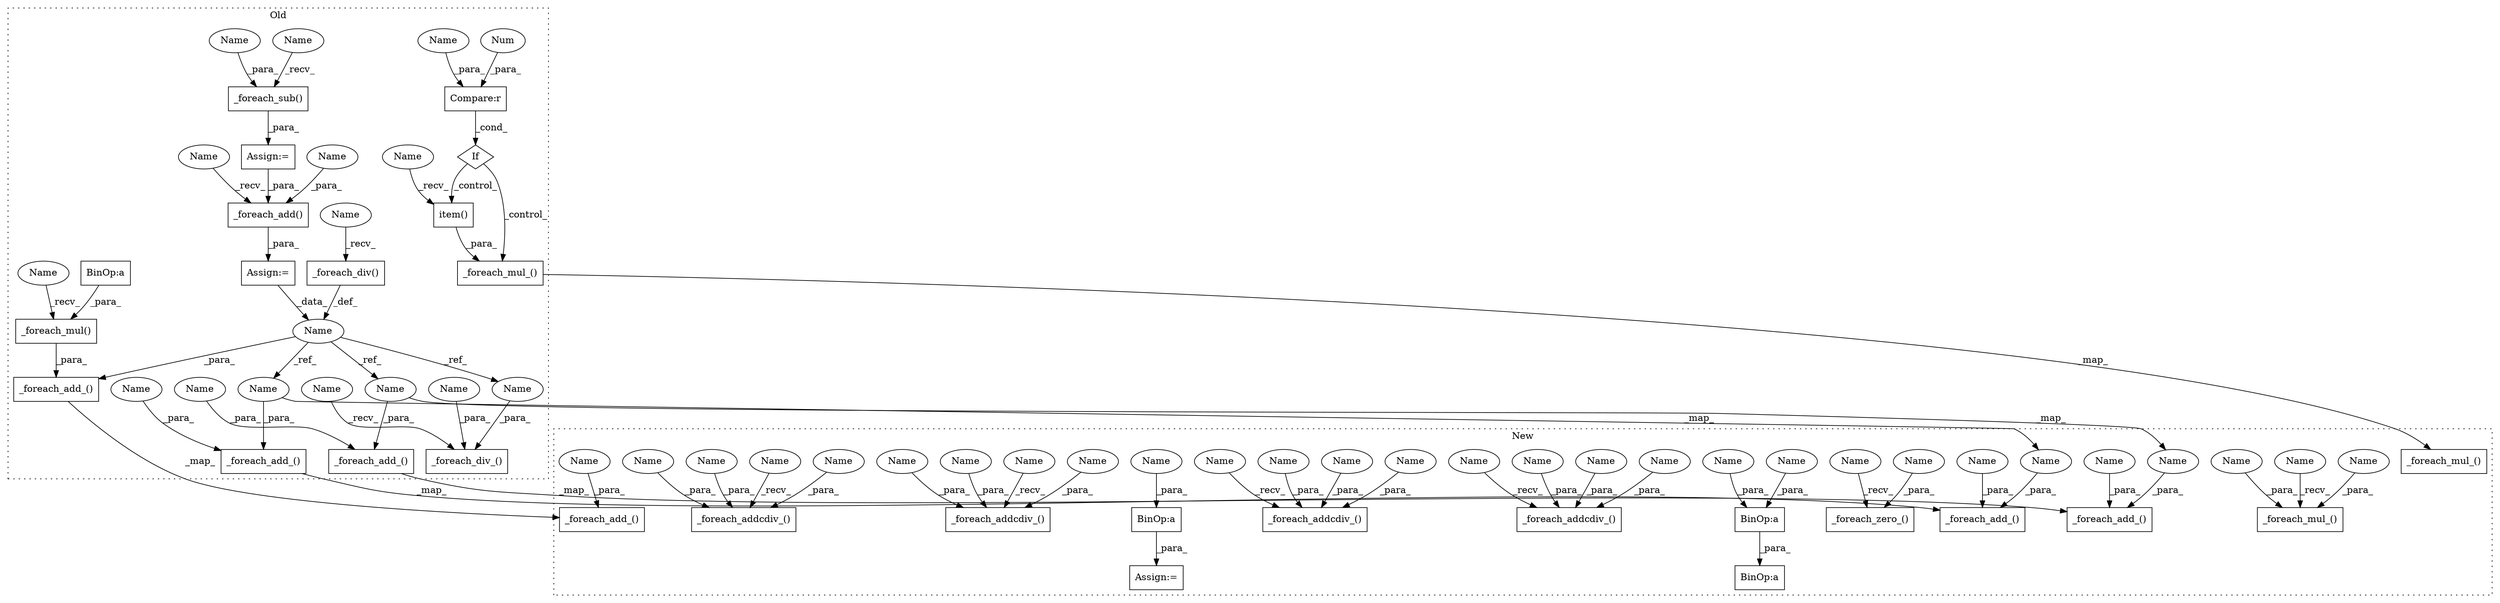 digraph G {
subgraph cluster0 {
1 [label="_foreach_add_()" a="75" s="10875,10962" l="20,1" shape="box"];
3 [label="_foreach_sub()" a="75" s="9622,9657" l="19,1" shape="box"];
4 [label="BinOp:a" a="82" s="10942" l="3" shape="box"];
5 [label="_foreach_add()" a="75" s="10024,10054" l="19,14" shape="box"];
9 [label="_foreach_add_()" a="75" s="11087,11121" l="20,12" shape="box"];
13 [label="Name" a="87" s="10559" l="6" shape="ellipse"];
15 [label="_foreach_add_()" a="75" s="11152,11186" l="20,12" shape="box"];
17 [label="_foreach_mul_()" a="75" s="9509,9564" l="20,1" shape="box"];
19 [label="If" a="96" s="9471" l="3" shape="diamond"];
20 [label="Compare:r" a="40" s="9474" l="25" shape="box"];
21 [label="item()" a="75" s="9536" l="28" shape="box"];
22 [label="_foreach_mul()" a="75" s="10903,10961" l="19,1" shape="box"];
23 [label="_foreach_div_()" a="75" s="10968,11001" l="20,1" shape="box"];
27 [label="Num" a="76" s="9496" l="3" shape="ellipse"];
28 [label="Assign:=" a="68" s="9619" l="3" shape="box"];
29 [label="Assign:=" a="68" s="10021" l="3" shape="box"];
31 [label="_foreach_div()" a="75" s="10568,10613" l="19,1" shape="box"];
35 [label="Name" a="87" s="11180" l="6" shape="ellipse"];
36 [label="Name" a="87" s="11115" l="6" shape="ellipse"];
37 [label="Name" a="87" s="10988" l="6" shape="ellipse"];
38 [label="Name" a="87" s="11172" l="6" shape="ellipse"];
39 [label="Name" a="87" s="11107" l="6" shape="ellipse"];
40 [label="Name" a="87" s="10043" l="5" shape="ellipse"];
41 [label="Name" a="87" s="9641" l="5" shape="ellipse"];
42 [label="Name" a="87" s="9474" l="21" shape="ellipse"];
43 [label="Name" a="87" s="9536" l="21" shape="ellipse"];
44 [label="Name" a="87" s="10996" l="5" shape="ellipse"];
65 [label="Name" a="87" s="10024" l="5" shape="ellipse"];
66 [label="Name" a="87" s="10968" l="5" shape="ellipse"];
67 [label="Name" a="87" s="10568" l="5" shape="ellipse"];
68 [label="Name" a="87" s="10903" l="5" shape="ellipse"];
69 [label="Name" a="87" s="9622" l="5" shape="ellipse"];
label = "Old";
style="dotted";
}
subgraph cluster1 {
2 [label="_foreach_add_()" a="75" s="10167,10207" l="20,1" shape="box"];
6 [label="_foreach_zero_()" a="75" s="11671,11705" l="21,1" shape="box"];
7 [label="_foreach_addcdiv_()" a="75" s="11169,11285" l="24,56" shape="box"];
8 [label="_foreach_add_()" a="75" s="10519,10559" l="20,1" shape="box"];
10 [label="_foreach_addcdiv_()" a="75" s="11360,11407" l="24,19" shape="box"];
11 [label="_foreach_addcdiv_()" a="75" s="11094,11141" l="24,19" shape="box"];
12 [label="_foreach_addcdiv_()" a="75" s="11435,11551" l="24,56" shape="box"];
14 [label="_foreach_add_()" a="75" s="11711,11751" l="20,13" shape="box"];
16 [label="_foreach_mul_()" a="75" s="10473,10513" l="20,1" shape="box"];
18 [label="_foreach_mul_()" a="75" s="10015,10063" l="20,1" shape="box"];
24 [label="BinOp:a" a="82" s="10944" l="3" shape="box"];
25 [label="BinOp:a" a="82" s="10944" l="11" shape="box"];
26 [label="BinOp:a" a="82" s="10990" l="3" shape="box"];
30 [label="Assign:=" a="68" s="10985" l="3" shape="box"];
32 [label="Name" a="87" s="10554" l="5" shape="ellipse"];
33 [label="Name" a="87" s="11746" l="5" shape="ellipse"];
34 [label="Name" a="87" s="10202" l="5" shape="ellipse"];
45 [label="Name" a="87" s="10947" l="5" shape="ellipse"];
46 [label="Name" a="87" s="10508" l="5" shape="ellipse"];
47 [label="Name" a="87" s="11692" l="13" shape="ellipse"];
48 [label="Name" a="87" s="10493" l="13" shape="ellipse"];
49 [label="Name" a="87" s="10539" l="13" shape="ellipse"];
50 [label="Name" a="87" s="11731" l="13" shape="ellipse"];
51 [label="Name" a="87" s="11118" l="6" shape="ellipse"];
52 [label="Name" a="87" s="11384" l="6" shape="ellipse"];
53 [label="Name" a="87" s="11459" l="6" shape="ellipse"];
54 [label="Name" a="87" s="11193" l="6" shape="ellipse"];
55 [label="Name" a="87" s="11435" l="5" shape="ellipse"];
56 [label="Name" a="87" s="11169" l="5" shape="ellipse"];
57 [label="Name" a="87" s="10473" l="5" shape="ellipse"];
58 [label="Name" a="87" s="11360" l="5" shape="ellipse"];
59 [label="Name" a="87" s="11671" l="5" shape="ellipse"];
60 [label="Name" a="87" s="11094" l="5" shape="ellipse"];
61 [label="Name" a="87" s="10988" l="2" shape="ellipse"];
62 [label="Name" a="87" s="10942" l="2" shape="ellipse"];
63 [label="Name" a="87" s="11392" l="8" shape="ellipse"];
64 [label="Name" a="87" s="11126" l="8" shape="ellipse"];
70 [label="Name" a="87" s="11136" l="5" shape="ellipse"];
71 [label="Name" a="87" s="11546" l="5" shape="ellipse"];
72 [label="Name" a="87" s="11280" l="5" shape="ellipse"];
73 [label="Name" a="87" s="11402" l="5" shape="ellipse"];
74 [label="Name" a="87" s="11233" l="13" shape="ellipse"];
75 [label="Name" a="87" s="11499" l="13" shape="ellipse"];
label = "New";
style="dotted";
}
1 -> 2 [label="_map_"];
3 -> 28 [label="_para_"];
4 -> 22 [label="_para_"];
5 -> 29 [label="_para_"];
9 -> 8 [label="_map_"];
13 -> 1 [label="_para_"];
13 -> 35 [label="_ref_"];
13 -> 36 [label="_ref_"];
13 -> 37 [label="_ref_"];
15 -> 14 [label="_map_"];
17 -> 18 [label="_map_"];
19 -> 17 [label="_control_"];
19 -> 21 [label="_control_"];
20 -> 19 [label="_cond_"];
21 -> 17 [label="_para_"];
22 -> 1 [label="_para_"];
24 -> 25 [label="_para_"];
26 -> 30 [label="_para_"];
27 -> 20 [label="_para_"];
28 -> 5 [label="_para_"];
29 -> 13 [label="_data_"];
31 -> 13 [label="_def_"];
32 -> 8 [label="_para_"];
33 -> 14 [label="_para_"];
34 -> 2 [label="_para_"];
35 -> 50 [label="_map_"];
35 -> 15 [label="_para_"];
36 -> 9 [label="_para_"];
36 -> 49 [label="_map_"];
37 -> 23 [label="_para_"];
38 -> 15 [label="_para_"];
39 -> 9 [label="_para_"];
40 -> 5 [label="_para_"];
41 -> 3 [label="_para_"];
42 -> 20 [label="_para_"];
43 -> 21 [label="_recv_"];
44 -> 23 [label="_para_"];
45 -> 24 [label="_para_"];
46 -> 16 [label="_para_"];
47 -> 6 [label="_para_"];
48 -> 16 [label="_para_"];
49 -> 8 [label="_para_"];
50 -> 14 [label="_para_"];
51 -> 11 [label="_para_"];
52 -> 10 [label="_para_"];
53 -> 12 [label="_para_"];
54 -> 7 [label="_para_"];
55 -> 12 [label="_recv_"];
56 -> 7 [label="_recv_"];
57 -> 16 [label="_recv_"];
58 -> 10 [label="_recv_"];
59 -> 6 [label="_recv_"];
60 -> 11 [label="_recv_"];
61 -> 26 [label="_para_"];
62 -> 24 [label="_para_"];
63 -> 10 [label="_para_"];
64 -> 11 [label="_para_"];
65 -> 5 [label="_recv_"];
66 -> 23 [label="_recv_"];
67 -> 31 [label="_recv_"];
68 -> 22 [label="_recv_"];
69 -> 3 [label="_recv_"];
70 -> 11 [label="_para_"];
71 -> 12 [label="_para_"];
72 -> 7 [label="_para_"];
73 -> 10 [label="_para_"];
74 -> 7 [label="_para_"];
75 -> 12 [label="_para_"];
}